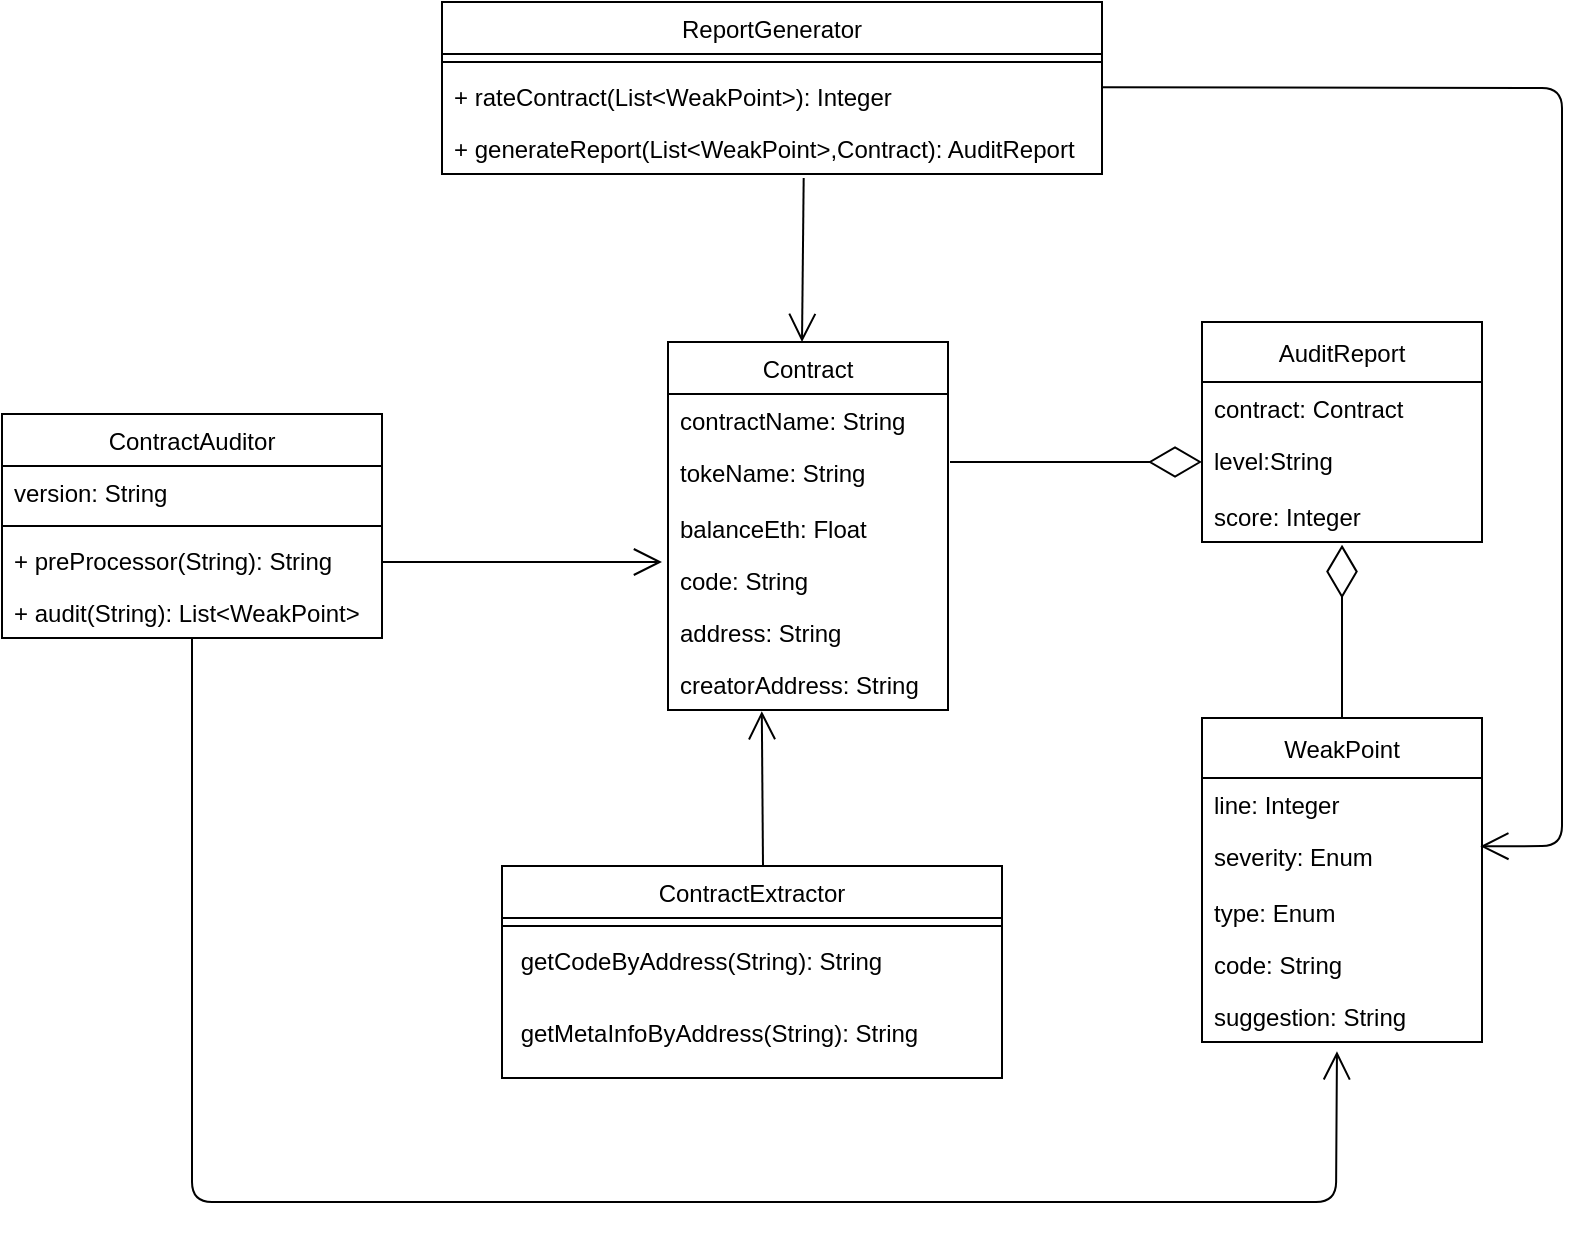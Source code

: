 <mxfile version="14.2.4" type="github">
  <diagram id="C5RBs43oDa-KdzZeNtuy" name="Page-1">
    <mxGraphModel dx="2253" dy="752" grid="1" gridSize="10" guides="1" tooltips="1" connect="1" arrows="1" fold="1" page="1" pageScale="1" pageWidth="827" pageHeight="1169" math="0" shadow="0">
      <root>
        <mxCell id="WIyWlLk6GJQsqaUBKTNV-0" />
        <mxCell id="WIyWlLk6GJQsqaUBKTNV-1" parent="WIyWlLk6GJQsqaUBKTNV-0" />
        <mxCell id="tB6bZf8C8GROYHtTD29H-1" value="Contract" style="swimlane;fontStyle=0;childLayout=stackLayout;horizontal=1;startSize=26;fillColor=none;horizontalStack=0;resizeParent=1;resizeParentMax=0;resizeLast=0;collapsible=1;marginBottom=0;" vertex="1" parent="WIyWlLk6GJQsqaUBKTNV-1">
          <mxGeometry x="273" y="270" width="140" height="184" as="geometry" />
        </mxCell>
        <mxCell id="tB6bZf8C8GROYHtTD29H-2" value="contractName: String" style="text;strokeColor=none;fillColor=none;align=left;verticalAlign=top;spacingLeft=4;spacingRight=4;overflow=hidden;rotatable=0;points=[[0,0.5],[1,0.5]];portConstraint=eastwest;" vertex="1" parent="tB6bZf8C8GROYHtTD29H-1">
          <mxGeometry y="26" width="140" height="26" as="geometry" />
        </mxCell>
        <mxCell id="tB6bZf8C8GROYHtTD29H-4" value="tokeName: String" style="text;strokeColor=none;fillColor=none;align=left;verticalAlign=top;spacingLeft=4;spacingRight=4;overflow=hidden;rotatable=0;points=[[0,0.5],[1,0.5]];portConstraint=eastwest;" vertex="1" parent="tB6bZf8C8GROYHtTD29H-1">
          <mxGeometry y="52" width="140" height="28" as="geometry" />
        </mxCell>
        <mxCell id="tB6bZf8C8GROYHtTD29H-3" value="balanceEth: Float" style="text;strokeColor=none;fillColor=none;align=left;verticalAlign=top;spacingLeft=4;spacingRight=4;overflow=hidden;rotatable=0;points=[[0,0.5],[1,0.5]];portConstraint=eastwest;aspect=fixed;" vertex="1" parent="tB6bZf8C8GROYHtTD29H-1">
          <mxGeometry y="80" width="140" height="26" as="geometry" />
        </mxCell>
        <mxCell id="tB6bZf8C8GROYHtTD29H-47" value="code: String" style="text;strokeColor=none;fillColor=none;align=left;verticalAlign=top;spacingLeft=4;spacingRight=4;overflow=hidden;rotatable=0;points=[[0,0.5],[1,0.5]];portConstraint=eastwest;aspect=fixed;" vertex="1" parent="tB6bZf8C8GROYHtTD29H-1">
          <mxGeometry y="106" width="140" height="26" as="geometry" />
        </mxCell>
        <mxCell id="tB6bZf8C8GROYHtTD29H-54" value="address: String" style="text;strokeColor=none;fillColor=none;align=left;verticalAlign=top;spacingLeft=4;spacingRight=4;overflow=hidden;rotatable=0;points=[[0,0.5],[1,0.5]];portConstraint=eastwest;aspect=fixed;" vertex="1" parent="tB6bZf8C8GROYHtTD29H-1">
          <mxGeometry y="132" width="140" height="26" as="geometry" />
        </mxCell>
        <mxCell id="tB6bZf8C8GROYHtTD29H-55" value="creatorAddress: String" style="text;strokeColor=none;fillColor=none;align=left;verticalAlign=top;spacingLeft=4;spacingRight=4;overflow=hidden;rotatable=0;points=[[0,0.5],[1,0.5]];portConstraint=eastwest;aspect=fixed;" vertex="1" parent="tB6bZf8C8GROYHtTD29H-1">
          <mxGeometry y="158" width="140" height="26" as="geometry" />
        </mxCell>
        <mxCell id="tB6bZf8C8GROYHtTD29H-19" value="AuditReport" style="swimlane;fontStyle=0;childLayout=stackLayout;horizontal=1;startSize=30;fillColor=none;horizontalStack=0;resizeParent=1;resizeParentMax=0;resizeLast=0;collapsible=1;marginBottom=0;" vertex="1" parent="WIyWlLk6GJQsqaUBKTNV-1">
          <mxGeometry x="540" y="260" width="140" height="110" as="geometry">
            <mxRectangle x="610" y="540" width="90" height="26" as="alternateBounds" />
          </mxGeometry>
        </mxCell>
        <mxCell id="tB6bZf8C8GROYHtTD29H-20" value="contract: Contract" style="text;strokeColor=none;fillColor=none;align=left;verticalAlign=top;spacingLeft=4;spacingRight=4;overflow=hidden;rotatable=0;points=[[0,0.5],[1,0.5]];portConstraint=eastwest;" vertex="1" parent="tB6bZf8C8GROYHtTD29H-19">
          <mxGeometry y="30" width="140" height="26" as="geometry" />
        </mxCell>
        <mxCell id="tB6bZf8C8GROYHtTD29H-21" value="level:String" style="text;strokeColor=none;fillColor=none;align=left;verticalAlign=top;spacingLeft=4;spacingRight=4;overflow=hidden;rotatable=0;points=[[0,0.5],[1,0.5]];portConstraint=eastwest;" vertex="1" parent="tB6bZf8C8GROYHtTD29H-19">
          <mxGeometry y="56" width="140" height="28" as="geometry" />
        </mxCell>
        <mxCell id="tB6bZf8C8GROYHtTD29H-22" value="score: Integer&#xa;" style="text;strokeColor=none;fillColor=none;align=left;verticalAlign=top;spacingLeft=4;spacingRight=4;overflow=hidden;rotatable=0;points=[[0,0.5],[1,0.5]];portConstraint=eastwest;" vertex="1" parent="tB6bZf8C8GROYHtTD29H-19">
          <mxGeometry y="84" width="140" height="26" as="geometry" />
        </mxCell>
        <mxCell id="tB6bZf8C8GROYHtTD29H-27" value="ReportGenerator" style="swimlane;fontStyle=0;align=center;verticalAlign=top;childLayout=stackLayout;horizontal=1;startSize=26;horizontalStack=0;resizeParent=1;resizeParentMax=0;resizeLast=0;collapsible=1;marginBottom=0;" vertex="1" parent="WIyWlLk6GJQsqaUBKTNV-1">
          <mxGeometry x="160" y="100" width="330" height="86" as="geometry" />
        </mxCell>
        <mxCell id="tB6bZf8C8GROYHtTD29H-29" value="" style="line;strokeWidth=1;fillColor=none;align=left;verticalAlign=middle;spacingTop=-1;spacingLeft=3;spacingRight=3;rotatable=0;labelPosition=right;points=[];portConstraint=eastwest;" vertex="1" parent="tB6bZf8C8GROYHtTD29H-27">
          <mxGeometry y="26" width="330" height="8" as="geometry" />
        </mxCell>
        <mxCell id="tB6bZf8C8GROYHtTD29H-30" value="+ rateContract(List&lt;WeakPoint&gt;): Integer" style="text;strokeColor=none;fillColor=none;align=left;verticalAlign=top;spacingLeft=4;spacingRight=4;overflow=hidden;rotatable=0;points=[[0,0.5],[1,0.5]];portConstraint=eastwest;" vertex="1" parent="tB6bZf8C8GROYHtTD29H-27">
          <mxGeometry y="34" width="330" height="26" as="geometry" />
        </mxCell>
        <mxCell id="tB6bZf8C8GROYHtTD29H-58" value="+ generateReport(List&lt;WeakPoint&gt;,Contract): AuditReport" style="text;strokeColor=none;fillColor=none;align=left;verticalAlign=top;spacingLeft=4;spacingRight=4;overflow=hidden;rotatable=0;points=[[0,0.5],[1,0.5]];portConstraint=eastwest;" vertex="1" parent="tB6bZf8C8GROYHtTD29H-27">
          <mxGeometry y="60" width="330" height="26" as="geometry" />
        </mxCell>
        <mxCell id="tB6bZf8C8GROYHtTD29H-31" value="ContractExtractor" style="swimlane;fontStyle=0;align=center;verticalAlign=top;childLayout=stackLayout;horizontal=1;startSize=26;horizontalStack=0;resizeParent=1;resizeParentMax=0;resizeLast=0;collapsible=1;marginBottom=0;" vertex="1" parent="WIyWlLk6GJQsqaUBKTNV-1">
          <mxGeometry x="190" y="532" width="250" height="106" as="geometry" />
        </mxCell>
        <mxCell id="tB6bZf8C8GROYHtTD29H-33" value="" style="line;strokeWidth=1;fillColor=none;align=left;verticalAlign=middle;spacingTop=-1;spacingLeft=3;spacingRight=3;rotatable=0;labelPosition=right;points=[];portConstraint=eastwest;" vertex="1" parent="tB6bZf8C8GROYHtTD29H-31">
          <mxGeometry y="26" width="250" height="8" as="geometry" />
        </mxCell>
        <mxCell id="tB6bZf8C8GROYHtTD29H-34" value=" getCodeByAddress(String): String" style="text;strokeColor=none;fillColor=none;align=left;verticalAlign=top;spacingLeft=4;spacingRight=4;overflow=hidden;rotatable=0;points=[[0,0.5],[1,0.5]];portConstraint=eastwest;" vertex="1" parent="tB6bZf8C8GROYHtTD29H-31">
          <mxGeometry y="34" width="250" height="36" as="geometry" />
        </mxCell>
        <mxCell id="tB6bZf8C8GROYHtTD29H-44" value=" getMetaInfoByAddress(String): String" style="text;strokeColor=none;fillColor=none;align=left;verticalAlign=top;spacingLeft=4;spacingRight=4;overflow=hidden;rotatable=0;points=[[0,0.5],[1,0.5]];portConstraint=eastwest;" vertex="1" parent="tB6bZf8C8GROYHtTD29H-31">
          <mxGeometry y="70" width="250" height="36" as="geometry" />
        </mxCell>
        <mxCell id="tB6bZf8C8GROYHtTD29H-35" value="ContractAuditor" style="swimlane;fontStyle=0;align=center;verticalAlign=top;childLayout=stackLayout;horizontal=1;startSize=26;horizontalStack=0;resizeParent=1;resizeParentMax=0;resizeLast=0;collapsible=1;marginBottom=0;" vertex="1" parent="WIyWlLk6GJQsqaUBKTNV-1">
          <mxGeometry x="-60" y="306" width="190" height="112" as="geometry" />
        </mxCell>
        <mxCell id="tB6bZf8C8GROYHtTD29H-36" value="version: String" style="text;strokeColor=none;fillColor=none;align=left;verticalAlign=top;spacingLeft=4;spacingRight=4;overflow=hidden;rotatable=0;points=[[0,0.5],[1,0.5]];portConstraint=eastwest;" vertex="1" parent="tB6bZf8C8GROYHtTD29H-35">
          <mxGeometry y="26" width="190" height="26" as="geometry" />
        </mxCell>
        <mxCell id="tB6bZf8C8GROYHtTD29H-37" value="" style="line;strokeWidth=1;fillColor=none;align=left;verticalAlign=middle;spacingTop=-1;spacingLeft=3;spacingRight=3;rotatable=0;labelPosition=right;points=[];portConstraint=eastwest;" vertex="1" parent="tB6bZf8C8GROYHtTD29H-35">
          <mxGeometry y="52" width="190" height="8" as="geometry" />
        </mxCell>
        <mxCell id="tB6bZf8C8GROYHtTD29H-38" value="+ preProcessor(String): String" style="text;strokeColor=none;fillColor=none;align=left;verticalAlign=top;spacingLeft=4;spacingRight=4;overflow=hidden;rotatable=0;points=[[0,0.5],[1,0.5]];portConstraint=eastwest;" vertex="1" parent="tB6bZf8C8GROYHtTD29H-35">
          <mxGeometry y="60" width="190" height="26" as="geometry" />
        </mxCell>
        <mxCell id="tB6bZf8C8GROYHtTD29H-57" value="+ audit(String): List&lt;WeakPoint&gt;" style="text;strokeColor=none;fillColor=none;align=left;verticalAlign=top;spacingLeft=4;spacingRight=4;overflow=hidden;rotatable=0;points=[[0,0.5],[1,0.5]];portConstraint=eastwest;" vertex="1" parent="tB6bZf8C8GROYHtTD29H-35">
          <mxGeometry y="86" width="190" height="26" as="geometry" />
        </mxCell>
        <mxCell id="tB6bZf8C8GROYHtTD29H-5" value="WeakPoint" style="swimlane;fontStyle=0;childLayout=stackLayout;horizontal=1;startSize=30;fillColor=none;horizontalStack=0;resizeParent=1;resizeParentMax=0;resizeLast=0;collapsible=1;marginBottom=0;flipV=0;flipH=0;" vertex="1" parent="WIyWlLk6GJQsqaUBKTNV-1">
          <mxGeometry x="540" y="458" width="140" height="162" as="geometry">
            <mxRectangle x="610" y="540" width="90" height="26" as="alternateBounds" />
          </mxGeometry>
        </mxCell>
        <mxCell id="tB6bZf8C8GROYHtTD29H-6" value="line: Integer" style="text;strokeColor=none;fillColor=none;align=left;verticalAlign=top;spacingLeft=4;spacingRight=4;overflow=hidden;rotatable=0;points=[[0,0.5],[1,0.5]];portConstraint=eastwest;" vertex="1" parent="tB6bZf8C8GROYHtTD29H-5">
          <mxGeometry y="30" width="140" height="26" as="geometry" />
        </mxCell>
        <mxCell id="tB6bZf8C8GROYHtTD29H-7" value="severity: Enum" style="text;strokeColor=none;fillColor=none;align=left;verticalAlign=top;spacingLeft=4;spacingRight=4;overflow=hidden;rotatable=0;points=[[0,0.5],[1,0.5]];portConstraint=eastwest;" vertex="1" parent="tB6bZf8C8GROYHtTD29H-5">
          <mxGeometry y="56" width="140" height="28" as="geometry" />
        </mxCell>
        <mxCell id="tB6bZf8C8GROYHtTD29H-8" value="type: Enum" style="text;strokeColor=none;fillColor=none;align=left;verticalAlign=top;spacingLeft=4;spacingRight=4;overflow=hidden;rotatable=0;points=[[0,0.5],[1,0.5]];portConstraint=eastwest;" vertex="1" parent="tB6bZf8C8GROYHtTD29H-5">
          <mxGeometry y="84" width="140" height="26" as="geometry" />
        </mxCell>
        <mxCell id="tB6bZf8C8GROYHtTD29H-43" value="code: String" style="text;strokeColor=none;fillColor=none;align=left;verticalAlign=top;spacingLeft=4;spacingRight=4;overflow=hidden;rotatable=0;points=[[0,0.5],[1,0.5]];portConstraint=eastwest;" vertex="1" parent="tB6bZf8C8GROYHtTD29H-5">
          <mxGeometry y="110" width="140" height="26" as="geometry" />
        </mxCell>
        <mxCell id="tB6bZf8C8GROYHtTD29H-45" value="suggestion: String" style="text;strokeColor=none;fillColor=none;align=left;verticalAlign=top;spacingLeft=4;spacingRight=4;overflow=hidden;rotatable=0;points=[[0,0.5],[1,0.5]];portConstraint=eastwest;" vertex="1" parent="tB6bZf8C8GROYHtTD29H-5">
          <mxGeometry y="136" width="140" height="26" as="geometry" />
        </mxCell>
        <mxCell id="tB6bZf8C8GROYHtTD29H-70" value="" style="endArrow=diamondThin;endFill=0;endSize=24;html=1;" edge="1" parent="WIyWlLk6GJQsqaUBKTNV-1">
          <mxGeometry width="160" relative="1" as="geometry">
            <mxPoint x="414" y="330" as="sourcePoint" />
            <mxPoint x="540" y="330" as="targetPoint" />
          </mxGeometry>
        </mxCell>
        <mxCell id="tB6bZf8C8GROYHtTD29H-71" value="" style="endArrow=diamondThin;endFill=0;endSize=24;html=1;exitX=0.5;exitY=0;exitDx=0;exitDy=0;entryX=0.5;entryY=1.051;entryDx=0;entryDy=0;entryPerimeter=0;" edge="1" parent="WIyWlLk6GJQsqaUBKTNV-1" source="tB6bZf8C8GROYHtTD29H-5" target="tB6bZf8C8GROYHtTD29H-22">
          <mxGeometry width="160" relative="1" as="geometry">
            <mxPoint x="600" y="440" as="sourcePoint" />
            <mxPoint x="610" y="380" as="targetPoint" />
          </mxGeometry>
        </mxCell>
        <mxCell id="tB6bZf8C8GROYHtTD29H-73" value="" style="endArrow=open;endFill=1;endSize=12;html=1;exitX=0.5;exitY=1;exitDx=0;exitDy=0;entryX=0.482;entryY=1.179;entryDx=0;entryDy=0;entryPerimeter=0;" edge="1" parent="WIyWlLk6GJQsqaUBKTNV-1" source="tB6bZf8C8GROYHtTD29H-35" target="tB6bZf8C8GROYHtTD29H-45">
          <mxGeometry width="160" relative="1" as="geometry">
            <mxPoint x="-10" y="460" as="sourcePoint" />
            <mxPoint x="150" y="460" as="targetPoint" />
            <Array as="points">
              <mxPoint x="35" y="700" />
              <mxPoint x="607" y="700" />
            </Array>
          </mxGeometry>
        </mxCell>
        <mxCell id="tB6bZf8C8GROYHtTD29H-74" value="" style="endArrow=open;endFill=1;endSize=12;html=1;" edge="1" parent="WIyWlLk6GJQsqaUBKTNV-1">
          <mxGeometry width="160" relative="1" as="geometry">
            <mxPoint x="130" y="380" as="sourcePoint" />
            <mxPoint x="270" y="380" as="targetPoint" />
          </mxGeometry>
        </mxCell>
        <mxCell id="tB6bZf8C8GROYHtTD29H-76" value="" style="endArrow=open;endFill=1;endSize=12;html=1;entryX=0.335;entryY=1.022;entryDx=0;entryDy=0;entryPerimeter=0;exitX=0.522;exitY=0.002;exitDx=0;exitDy=0;exitPerimeter=0;" edge="1" parent="WIyWlLk6GJQsqaUBKTNV-1" source="tB6bZf8C8GROYHtTD29H-31" target="tB6bZf8C8GROYHtTD29H-55">
          <mxGeometry width="160" relative="1" as="geometry">
            <mxPoint x="320" y="530" as="sourcePoint" />
            <mxPoint x="470" y="520" as="targetPoint" />
          </mxGeometry>
        </mxCell>
        <mxCell id="tB6bZf8C8GROYHtTD29H-77" value="" style="endArrow=open;endFill=1;endSize=12;html=1;exitX=0.548;exitY=1.077;exitDx=0;exitDy=0;exitPerimeter=0;" edge="1" parent="WIyWlLk6GJQsqaUBKTNV-1" source="tB6bZf8C8GROYHtTD29H-58">
          <mxGeometry width="160" relative="1" as="geometry">
            <mxPoint x="180" y="420" as="sourcePoint" />
            <mxPoint x="340" y="270" as="targetPoint" />
          </mxGeometry>
        </mxCell>
        <mxCell id="tB6bZf8C8GROYHtTD29H-78" value="" style="endArrow=open;endFill=1;endSize=12;html=1;entryX=0.994;entryY=0.292;entryDx=0;entryDy=0;entryPerimeter=0;" edge="1" parent="WIyWlLk6GJQsqaUBKTNV-1" target="tB6bZf8C8GROYHtTD29H-7">
          <mxGeometry width="160" relative="1" as="geometry">
            <mxPoint x="490" y="142.58" as="sourcePoint" />
            <mxPoint x="650" y="142.58" as="targetPoint" />
            <Array as="points">
              <mxPoint x="720" y="143" />
              <mxPoint x="720" y="522" />
            </Array>
          </mxGeometry>
        </mxCell>
      </root>
    </mxGraphModel>
  </diagram>
</mxfile>
